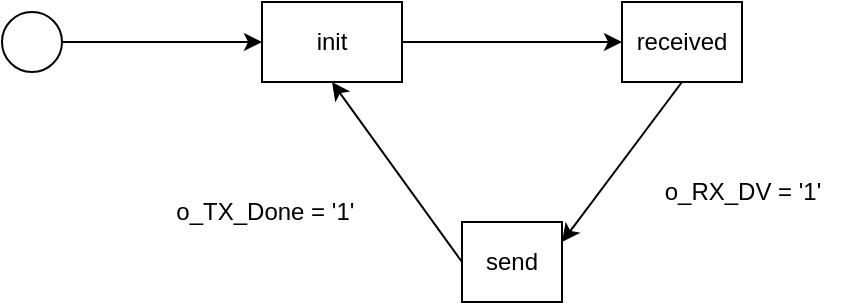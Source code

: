 <mxfile version="21.2.8" type="device">
  <diagram name="Seite-1" id="9CHIvVWpWWCnBeDonX5n">
    <mxGraphModel dx="876" dy="544" grid="1" gridSize="10" guides="1" tooltips="1" connect="1" arrows="1" fold="1" page="1" pageScale="1" pageWidth="827" pageHeight="1169" math="0" shadow="0">
      <root>
        <mxCell id="0" />
        <mxCell id="1" parent="0" />
        <mxCell id="7uVvndWjxLrPB_HwhYzq-1" value="init" style="rounded=0;whiteSpace=wrap;html=1;" parent="1" vertex="1">
          <mxGeometry x="240" y="160" width="70" height="40" as="geometry" />
        </mxCell>
        <mxCell id="7uVvndWjxLrPB_HwhYzq-2" value="" style="ellipse;whiteSpace=wrap;html=1;aspect=fixed;" parent="1" vertex="1">
          <mxGeometry x="110" y="165" width="30" height="30" as="geometry" />
        </mxCell>
        <mxCell id="7uVvndWjxLrPB_HwhYzq-4" value="" style="endArrow=classic;html=1;rounded=0;exitX=1;exitY=0.5;exitDx=0;exitDy=0;entryX=0;entryY=0.5;entryDx=0;entryDy=0;" parent="1" source="7uVvndWjxLrPB_HwhYzq-2" target="7uVvndWjxLrPB_HwhYzq-1" edge="1">
          <mxGeometry width="50" height="50" relative="1" as="geometry">
            <mxPoint x="390" y="310" as="sourcePoint" />
            <mxPoint x="440" y="260" as="targetPoint" />
          </mxGeometry>
        </mxCell>
        <mxCell id="7uVvndWjxLrPB_HwhYzq-5" value="received" style="rounded=0;whiteSpace=wrap;html=1;" parent="1" vertex="1">
          <mxGeometry x="420" y="160" width="60" height="40" as="geometry" />
        </mxCell>
        <mxCell id="7uVvndWjxLrPB_HwhYzq-7" value="send" style="rounded=0;whiteSpace=wrap;html=1;" parent="1" vertex="1">
          <mxGeometry x="340" y="270" width="50" height="40" as="geometry" />
        </mxCell>
        <mxCell id="7uVvndWjxLrPB_HwhYzq-9" value="" style="endArrow=classic;html=1;rounded=0;exitX=1;exitY=0.5;exitDx=0;exitDy=0;entryX=0;entryY=0.5;entryDx=0;entryDy=0;" parent="1" source="7uVvndWjxLrPB_HwhYzq-1" target="7uVvndWjxLrPB_HwhYzq-5" edge="1">
          <mxGeometry width="50" height="50" relative="1" as="geometry">
            <mxPoint x="390" y="310" as="sourcePoint" />
            <mxPoint x="440" y="260" as="targetPoint" />
          </mxGeometry>
        </mxCell>
        <mxCell id="7uVvndWjxLrPB_HwhYzq-13" value="" style="endArrow=classic;html=1;rounded=0;exitX=0.5;exitY=1;exitDx=0;exitDy=0;entryX=1;entryY=0.25;entryDx=0;entryDy=0;" parent="1" source="7uVvndWjxLrPB_HwhYzq-5" target="7uVvndWjxLrPB_HwhYzq-7" edge="1">
          <mxGeometry width="50" height="50" relative="1" as="geometry">
            <mxPoint x="390" y="310" as="sourcePoint" />
            <mxPoint x="440" y="260" as="targetPoint" />
          </mxGeometry>
        </mxCell>
        <mxCell id="7uVvndWjxLrPB_HwhYzq-15" value="" style="endArrow=classic;html=1;rounded=0;exitX=0;exitY=0.5;exitDx=0;exitDy=0;entryX=0.5;entryY=1;entryDx=0;entryDy=0;" parent="1" source="7uVvndWjxLrPB_HwhYzq-7" target="7uVvndWjxLrPB_HwhYzq-1" edge="1">
          <mxGeometry width="50" height="50" relative="1" as="geometry">
            <mxPoint x="390" y="310" as="sourcePoint" />
            <mxPoint x="440" y="260" as="targetPoint" />
          </mxGeometry>
        </mxCell>
        <mxCell id="7uVvndWjxLrPB_HwhYzq-16" value="&amp;nbsp; &amp;nbsp; o_TX_Done&amp;nbsp;= &#39;1&#39;" style="text;html=1;strokeColor=none;fillColor=none;align=center;verticalAlign=middle;whiteSpace=wrap;rounded=0;" parent="1" vertex="1">
          <mxGeometry x="180" y="250" width="110" height="30" as="geometry" />
        </mxCell>
        <mxCell id="7uVvndWjxLrPB_HwhYzq-17" value="o_RX_DV = &#39;1&#39;" style="text;html=1;strokeColor=none;fillColor=none;align=center;verticalAlign=middle;whiteSpace=wrap;rounded=0;" parent="1" vertex="1">
          <mxGeometry x="431" y="240" width="99" height="30" as="geometry" />
        </mxCell>
      </root>
    </mxGraphModel>
  </diagram>
</mxfile>
